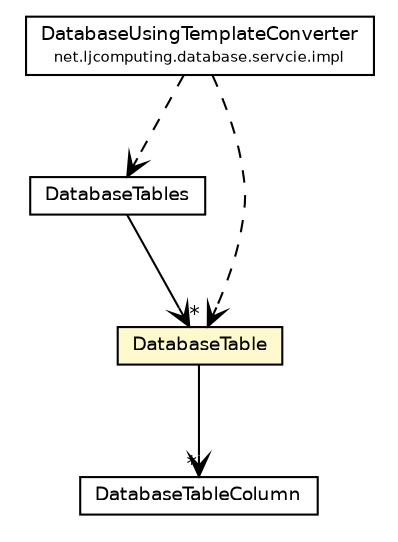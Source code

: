 #!/usr/local/bin/dot
#
# Class diagram 
# Generated by UMLGraph version R5_6 (http://www.umlgraph.org/)
#

digraph G {
	edge [fontname="Helvetica",fontsize=10,labelfontname="Helvetica",labelfontsize=10];
	node [fontname="Helvetica",fontsize=10,shape=plaintext];
	nodesep=0.25;
	ranksep=0.5;
	// net.ljcomputing.database.servcie.impl.DatabaseUsingTemplateConverter
	c197 [label=<<table title="net.ljcomputing.database.servcie.impl.DatabaseUsingTemplateConverter" border="0" cellborder="1" cellspacing="0" cellpadding="2" port="p" href="../servcie/impl/DatabaseUsingTemplateConverter.html">
		<tr><td><table border="0" cellspacing="0" cellpadding="1">
<tr><td align="center" balign="center"> DatabaseUsingTemplateConverter </td></tr>
<tr><td align="center" balign="center"><font point-size="7.0"> net.ljcomputing.database.servcie.impl </font></td></tr>
		</table></td></tr>
		</table>>, URL="../servcie/impl/DatabaseUsingTemplateConverter.html", fontname="Helvetica", fontcolor="black", fontsize=9.0];
	// net.ljcomputing.database.model.DatabaseTables
	c201 [label=<<table title="net.ljcomputing.database.model.DatabaseTables" border="0" cellborder="1" cellspacing="0" cellpadding="2" port="p" href="./DatabaseTables.html">
		<tr><td><table border="0" cellspacing="0" cellpadding="1">
<tr><td align="center" balign="center"> DatabaseTables </td></tr>
		</table></td></tr>
		</table>>, URL="./DatabaseTables.html", fontname="Helvetica", fontcolor="black", fontsize=9.0];
	// net.ljcomputing.database.model.DatabaseTable
	c202 [label=<<table title="net.ljcomputing.database.model.DatabaseTable" border="0" cellborder="1" cellspacing="0" cellpadding="2" port="p" bgcolor="lemonChiffon" href="./DatabaseTable.html">
		<tr><td><table border="0" cellspacing="0" cellpadding="1">
<tr><td align="center" balign="center"> DatabaseTable </td></tr>
		</table></td></tr>
		</table>>, URL="./DatabaseTable.html", fontname="Helvetica", fontcolor="black", fontsize=9.0];
	// net.ljcomputing.database.model.DatabaseTableColumn
	c203 [label=<<table title="net.ljcomputing.database.model.DatabaseTableColumn" border="0" cellborder="1" cellspacing="0" cellpadding="2" port="p" href="./DatabaseTableColumn.html">
		<tr><td><table border="0" cellspacing="0" cellpadding="1">
<tr><td align="center" balign="center"> DatabaseTableColumn </td></tr>
		</table></td></tr>
		</table>>, URL="./DatabaseTableColumn.html", fontname="Helvetica", fontcolor="black", fontsize=9.0];
	// net.ljcomputing.database.model.DatabaseTables NAVASSOC net.ljcomputing.database.model.DatabaseTable
	c201:p -> c202:p [taillabel="", label="", headlabel="*", fontname="Helvetica", fontcolor="black", fontsize=10.0, color="black", arrowhead=open];
	// net.ljcomputing.database.model.DatabaseTable NAVASSOC net.ljcomputing.database.model.DatabaseTableColumn
	c202:p -> c203:p [taillabel="", label="", headlabel="*", fontname="Helvetica", fontcolor="black", fontsize=10.0, color="black", arrowhead=open];
	// net.ljcomputing.database.servcie.impl.DatabaseUsingTemplateConverter DEPEND net.ljcomputing.database.model.DatabaseTable
	c197:p -> c202:p [taillabel="", label="", headlabel="", fontname="Helvetica", fontcolor="black", fontsize=10.0, color="black", arrowhead=open, style=dashed];
	// net.ljcomputing.database.servcie.impl.DatabaseUsingTemplateConverter DEPEND net.ljcomputing.database.model.DatabaseTables
	c197:p -> c201:p [taillabel="", label="", headlabel="", fontname="Helvetica", fontcolor="black", fontsize=10.0, color="black", arrowhead=open, style=dashed];
}

